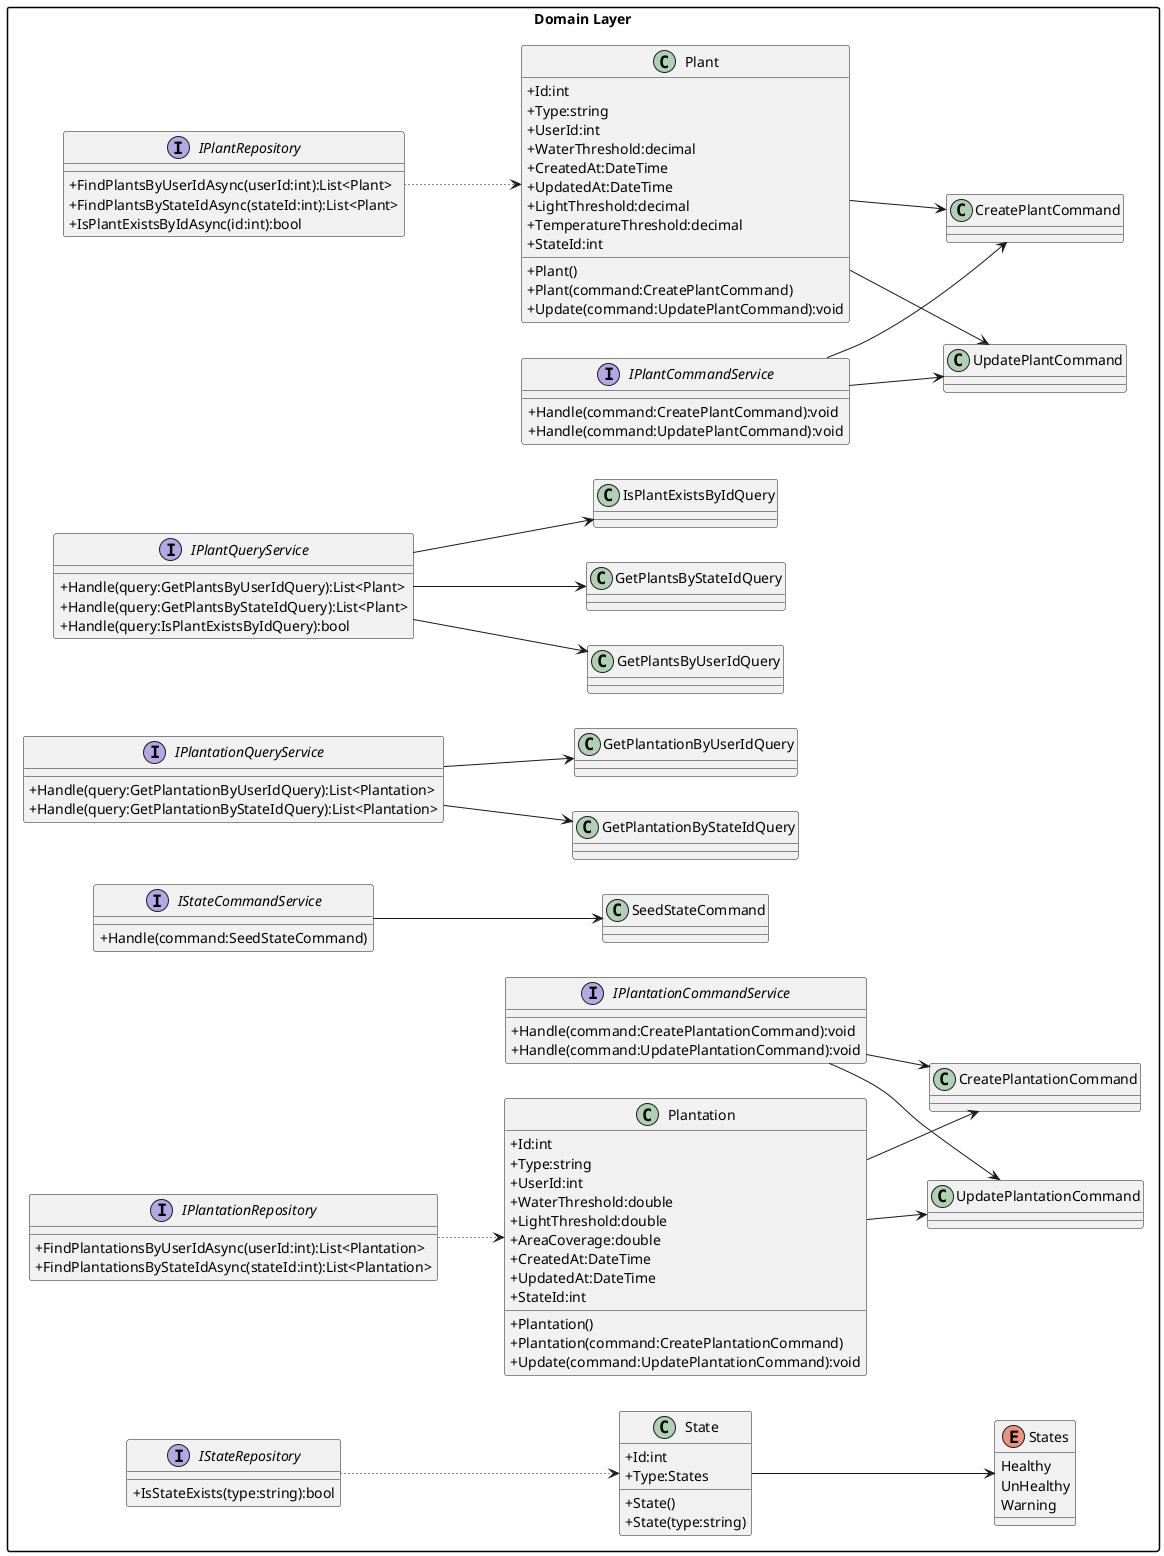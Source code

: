 @startuml
left to right direction
skinparam packageStyle rectangle
skinparam classAttributeIconSize 0
package "Domain Layer" {
  class Plant {
    +Id:int
    +Type:string
    +UserId:int
    +WaterThreshold:decimal
    +CreatedAt:DateTime
    +UpdatedAt:DateTime
    +LightThreshold:decimal
    +TemperatureThreshold:decimal
    +StateId:int
    +Plant()
    +Plant(command:CreatePlantCommand)
    +Update(command:UpdatePlantCommand):void
  }

  class Plantation {
    +Id:int
    +Type:string
    +UserId:int
    +WaterThreshold:double
    +LightThreshold:double
    +AreaCoverage:double
    +CreatedAt:DateTime
    +UpdatedAt:DateTime
    +StateId:int
    +Plantation()
    +Plantation(command:CreatePlantationCommand)
    +Update(command:UpdatePlantationCommand):void
  }

  class State {
    +Id:int
    +Type:States
    +State()
    +State(type:string)
  }

  enum States {
    Healthy
    UnHealthy
    Warning
  }

  State --> States

  ' ======= Commands =======
  class CreatePlantCommand
  class UpdatePlantCommand
  class CreatePlantationCommand
  class UpdatePlantationCommand
  class SeedStateCommand

  ' ======= Queries =======
  class GetPlantsByUserIdQuery
  class GetPlantsByStateIdQuery
  class GetPlantationByUserIdQuery
  class GetPlantationByStateIdQuery
  class IsPlantExistsByIdQuery

  ' ======= Interfaces =======
  interface IPlantCommandService {
    +Handle(command:CreatePlantCommand):void
    +Handle(command:UpdatePlantCommand):void
  }

  interface IPlantationCommandService {
    +Handle(command:CreatePlantationCommand):void
    +Handle(command:UpdatePlantationCommand):void
  }

  interface IPlantQueryService {
    +Handle(query:GetPlantsByUserIdQuery):List<Plant>
    +Handle(query:GetPlantsByStateIdQuery):List<Plant>
    +Handle(query:IsPlantExistsByIdQuery):bool
  }

  interface IPlantationQueryService {
    +Handle(query:GetPlantationByUserIdQuery):List<Plantation>
    +Handle(query:GetPlantationByStateIdQuery):List<Plantation>
  }

  interface IStateCommandService {
    +Handle(command:SeedStateCommand)
  }

  interface IPlantRepository {
    +FindPlantsByUserIdAsync(userId:int):List<Plant>
    +FindPlantsByStateIdAsync(stateId:int):List<Plant>
    +IsPlantExistsByIdAsync(id:int):bool
  }

  interface IPlantationRepository {
    +FindPlantationsByUserIdAsync(userId:int):List<Plantation>
    +FindPlantationsByStateIdAsync(stateId:int):List<Plantation>
  }

  interface IStateRepository {
    +IsStateExists(type:string):bool
  }

  ' ======= Relationships =======
  Plant --> CreatePlantCommand
  Plant --> UpdatePlantCommand

  Plantation --> CreatePlantationCommand
  Plantation --> UpdatePlantationCommand

  IPlantCommandService --> CreatePlantCommand
  IPlantCommandService --> UpdatePlantCommand

  IPlantationCommandService --> CreatePlantationCommand
  IPlantationCommandService --> UpdatePlantationCommand

  IPlantQueryService --> GetPlantsByUserIdQuery
  IPlantQueryService --> GetPlantsByStateIdQuery
  IPlantQueryService --> IsPlantExistsByIdQuery

  IPlantationQueryService --> GetPlantationByUserIdQuery
  IPlantationQueryService --> GetPlantationByStateIdQuery

  IPlantRepository -[dotted]-> Plant
  IPlantationRepository -[dotted]-> Plantation
  IStateRepository -[dotted]-> State

  IStateCommandService --> SeedStateCommand
}

@enduml
